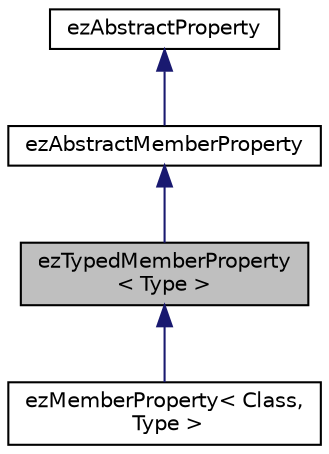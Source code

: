 digraph "ezTypedMemberProperty&lt; Type &gt;"
{
 // LATEX_PDF_SIZE
  edge [fontname="Helvetica",fontsize="10",labelfontname="Helvetica",labelfontsize="10"];
  node [fontname="Helvetica",fontsize="10",shape=record];
  Node1 [label="ezTypedMemberProperty\l\< Type \>",height=0.2,width=0.4,color="black", fillcolor="grey75", style="filled", fontcolor="black",tooltip="The base class for all typed member properties. I.e. once the type of a property is determined,..."];
  Node2 -> Node1 [dir="back",color="midnightblue",fontsize="10",style="solid",fontname="Helvetica"];
  Node2 [label="ezAbstractMemberProperty",height=0.2,width=0.4,color="black", fillcolor="white", style="filled",URL="$da/d67/classez_abstract_member_property.htm",tooltip="This is the base class for all properties that are members of a class. It provides more information a..."];
  Node3 -> Node2 [dir="back",color="midnightblue",fontsize="10",style="solid",fontname="Helvetica"];
  Node3 [label="ezAbstractProperty",height=0.2,width=0.4,color="black", fillcolor="white", style="filled",URL="$d6/d81/classez_abstract_property.htm",tooltip="This is the base interface for all properties in the reflection system. It provides enough informatio..."];
  Node1 -> Node4 [dir="back",color="midnightblue",fontsize="10",style="solid",fontname="Helvetica"];
  Node4 [label="ezMemberProperty\< Class,\l Type \>",height=0.2,width=0.4,color="black", fillcolor="white", style="filled",URL="$d2/d85/classez_member_property.htm",tooltip="[internal] An implementation of ezTypedMemberProperty that accesses the property data directly."];
}
